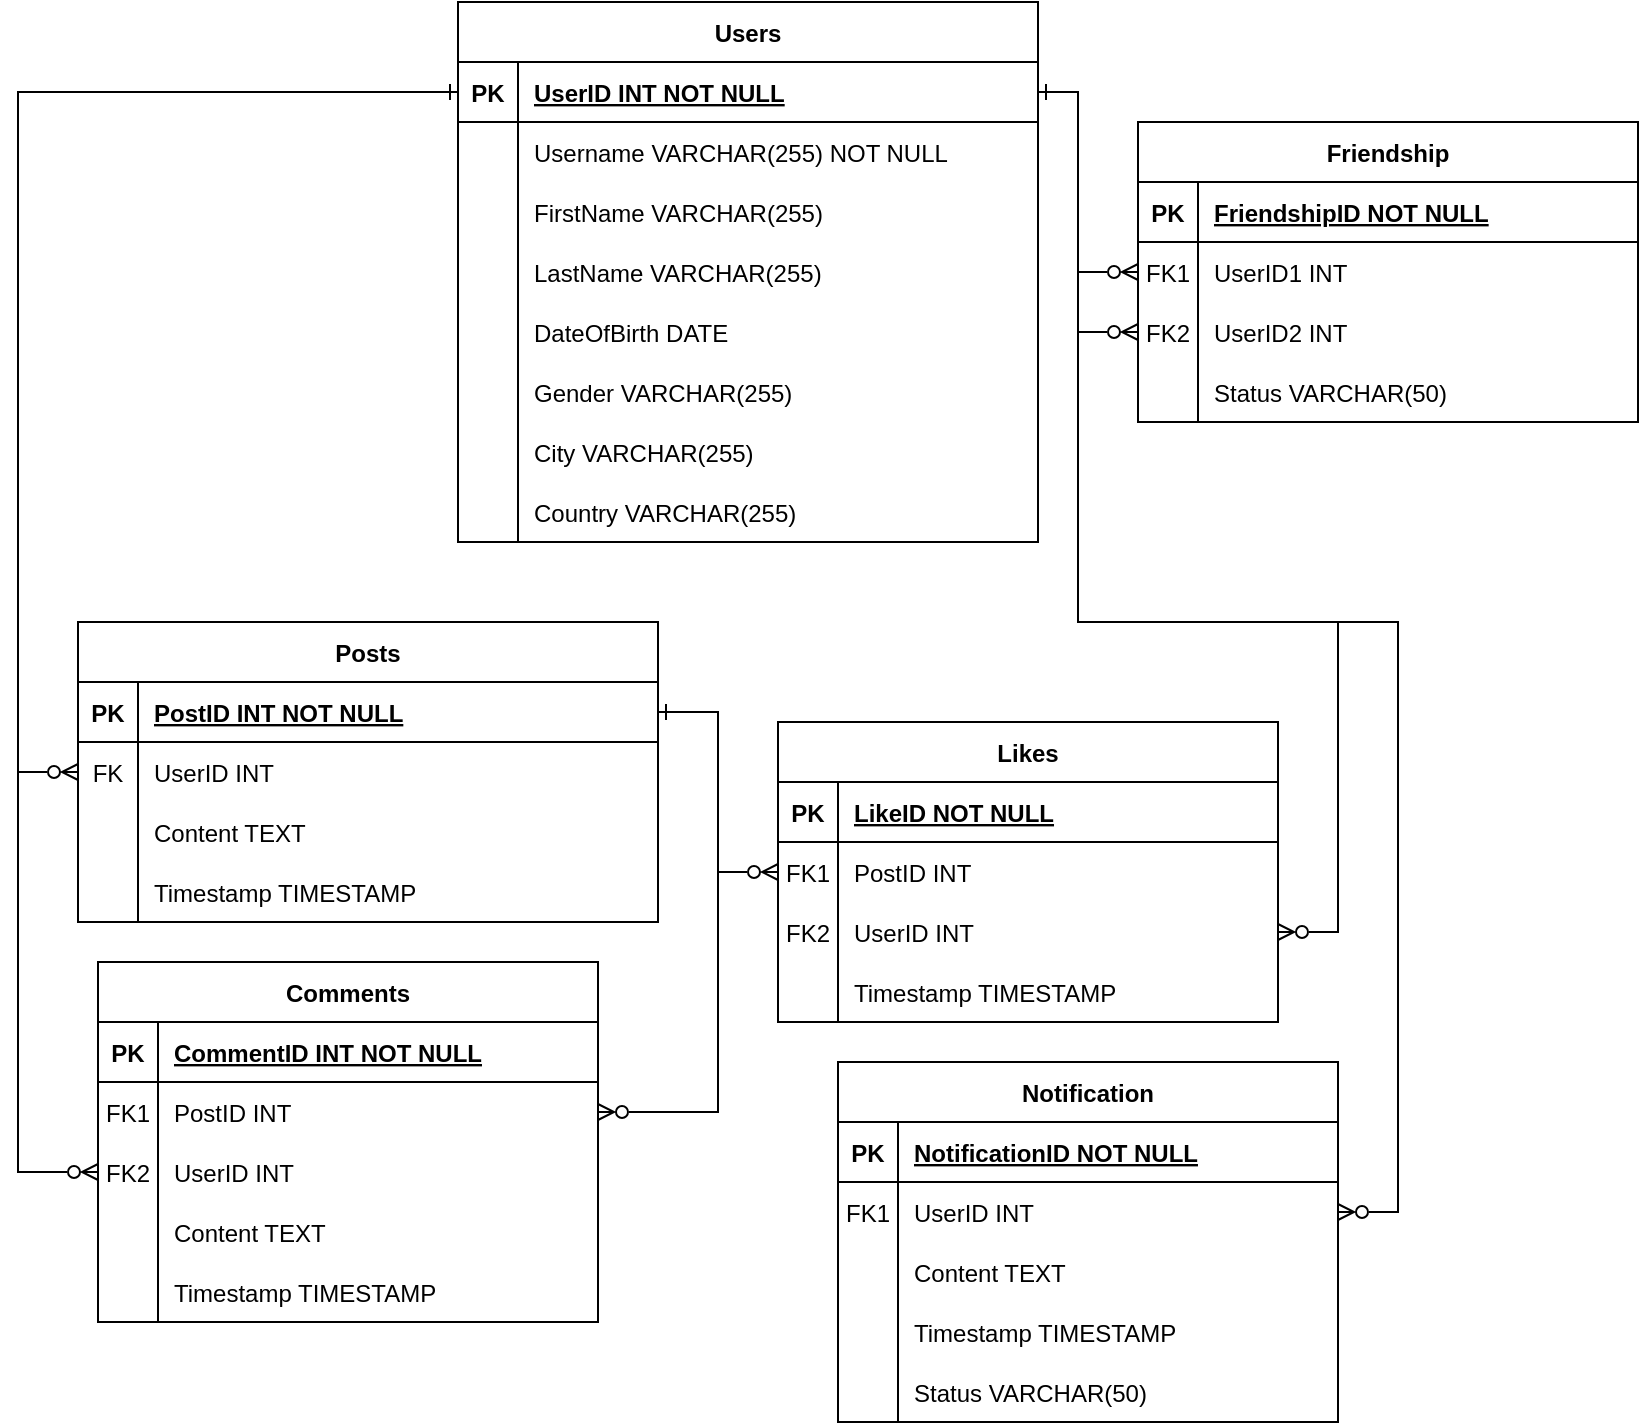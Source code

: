 <mxfile version="24.0.2" type="device">
  <diagram id="R2lEEEUBdFMjLlhIrx00" name="Page-1">
    <mxGraphModel dx="880" dy="460" grid="1" gridSize="10" guides="1" tooltips="1" connect="1" arrows="1" fold="1" page="1" pageScale="1" pageWidth="850" pageHeight="1100" math="0" shadow="0" extFonts="Permanent Marker^https://fonts.googleapis.com/css?family=Permanent+Marker">
      <root>
        <mxCell id="0" />
        <mxCell id="1" parent="0" />
        <mxCell id="AIUCi7QM38zTN-SpFqwd-109" value="Users" style="shape=table;startSize=30;container=1;collapsible=1;childLayout=tableLayout;fixedRows=1;rowLines=0;fontStyle=1;align=center;resizeLast=1;" parent="1" vertex="1">
          <mxGeometry x="250" y="20" width="290" height="270" as="geometry" />
        </mxCell>
        <mxCell id="AIUCi7QM38zTN-SpFqwd-110" value="" style="shape=partialRectangle;collapsible=0;dropTarget=0;pointerEvents=0;fillColor=none;points=[[0,0.5],[1,0.5]];portConstraint=eastwest;top=0;left=0;right=0;bottom=1;" parent="AIUCi7QM38zTN-SpFqwd-109" vertex="1">
          <mxGeometry y="30" width="290" height="30" as="geometry" />
        </mxCell>
        <mxCell id="AIUCi7QM38zTN-SpFqwd-111" value="PK" style="shape=partialRectangle;overflow=hidden;connectable=0;fillColor=none;top=0;left=0;bottom=0;right=0;fontStyle=1;" parent="AIUCi7QM38zTN-SpFqwd-110" vertex="1">
          <mxGeometry width="30" height="30" as="geometry">
            <mxRectangle width="30" height="30" as="alternateBounds" />
          </mxGeometry>
        </mxCell>
        <mxCell id="AIUCi7QM38zTN-SpFqwd-112" value="UserID INT NOT NULL" style="shape=partialRectangle;overflow=hidden;connectable=0;fillColor=none;top=0;left=0;bottom=0;right=0;align=left;spacingLeft=6;fontStyle=5;" parent="AIUCi7QM38zTN-SpFqwd-110" vertex="1">
          <mxGeometry x="30" width="260" height="30" as="geometry">
            <mxRectangle width="260" height="30" as="alternateBounds" />
          </mxGeometry>
        </mxCell>
        <mxCell id="AIUCi7QM38zTN-SpFqwd-113" value="" style="shape=partialRectangle;collapsible=0;dropTarget=0;pointerEvents=0;fillColor=none;points=[[0,0.5],[1,0.5]];portConstraint=eastwest;top=0;left=0;right=0;bottom=0;" parent="AIUCi7QM38zTN-SpFqwd-109" vertex="1">
          <mxGeometry y="60" width="290" height="30" as="geometry" />
        </mxCell>
        <mxCell id="AIUCi7QM38zTN-SpFqwd-114" value="" style="shape=partialRectangle;overflow=hidden;connectable=0;fillColor=none;top=0;left=0;bottom=0;right=0;" parent="AIUCi7QM38zTN-SpFqwd-113" vertex="1">
          <mxGeometry width="30" height="30" as="geometry">
            <mxRectangle width="30" height="30" as="alternateBounds" />
          </mxGeometry>
        </mxCell>
        <mxCell id="AIUCi7QM38zTN-SpFqwd-115" value="Username VARCHAR(255) NOT NULL" style="shape=partialRectangle;overflow=hidden;connectable=0;fillColor=none;top=0;left=0;bottom=0;right=0;align=left;spacingLeft=6;" parent="AIUCi7QM38zTN-SpFqwd-113" vertex="1">
          <mxGeometry x="30" width="260" height="30" as="geometry">
            <mxRectangle width="260" height="30" as="alternateBounds" />
          </mxGeometry>
        </mxCell>
        <mxCell id="AIUCi7QM38zTN-SpFqwd-122" value="" style="shape=partialRectangle;collapsible=0;dropTarget=0;pointerEvents=0;fillColor=none;points=[[0,0.5],[1,0.5]];portConstraint=eastwest;top=0;left=0;right=0;bottom=0;" parent="AIUCi7QM38zTN-SpFqwd-109" vertex="1">
          <mxGeometry y="90" width="290" height="30" as="geometry" />
        </mxCell>
        <mxCell id="AIUCi7QM38zTN-SpFqwd-123" value="" style="shape=partialRectangle;overflow=hidden;connectable=0;fillColor=none;top=0;left=0;bottom=0;right=0;" parent="AIUCi7QM38zTN-SpFqwd-122" vertex="1">
          <mxGeometry width="30" height="30" as="geometry">
            <mxRectangle width="30" height="30" as="alternateBounds" />
          </mxGeometry>
        </mxCell>
        <mxCell id="AIUCi7QM38zTN-SpFqwd-124" value="FirstName VARCHAR(255)" style="shape=partialRectangle;overflow=hidden;connectable=0;fillColor=none;top=0;left=0;bottom=0;right=0;align=left;spacingLeft=6;" parent="AIUCi7QM38zTN-SpFqwd-122" vertex="1">
          <mxGeometry x="30" width="260" height="30" as="geometry">
            <mxRectangle width="260" height="30" as="alternateBounds" />
          </mxGeometry>
        </mxCell>
        <mxCell id="AIUCi7QM38zTN-SpFqwd-125" value="" style="shape=partialRectangle;collapsible=0;dropTarget=0;pointerEvents=0;fillColor=none;points=[[0,0.5],[1,0.5]];portConstraint=eastwest;top=0;left=0;right=0;bottom=0;" parent="AIUCi7QM38zTN-SpFqwd-109" vertex="1">
          <mxGeometry y="120" width="290" height="30" as="geometry" />
        </mxCell>
        <mxCell id="AIUCi7QM38zTN-SpFqwd-126" value="" style="shape=partialRectangle;overflow=hidden;connectable=0;fillColor=none;top=0;left=0;bottom=0;right=0;" parent="AIUCi7QM38zTN-SpFqwd-125" vertex="1">
          <mxGeometry width="30" height="30" as="geometry">
            <mxRectangle width="30" height="30" as="alternateBounds" />
          </mxGeometry>
        </mxCell>
        <mxCell id="AIUCi7QM38zTN-SpFqwd-127" value="LastName VARCHAR(255)" style="shape=partialRectangle;overflow=hidden;connectable=0;fillColor=none;top=0;left=0;bottom=0;right=0;align=left;spacingLeft=6;" parent="AIUCi7QM38zTN-SpFqwd-125" vertex="1">
          <mxGeometry x="30" width="260" height="30" as="geometry">
            <mxRectangle width="260" height="30" as="alternateBounds" />
          </mxGeometry>
        </mxCell>
        <mxCell id="AIUCi7QM38zTN-SpFqwd-128" value="" style="shape=partialRectangle;collapsible=0;dropTarget=0;pointerEvents=0;fillColor=none;points=[[0,0.5],[1,0.5]];portConstraint=eastwest;top=0;left=0;right=0;bottom=0;" parent="AIUCi7QM38zTN-SpFqwd-109" vertex="1">
          <mxGeometry y="150" width="290" height="30" as="geometry" />
        </mxCell>
        <mxCell id="AIUCi7QM38zTN-SpFqwd-129" value="" style="shape=partialRectangle;overflow=hidden;connectable=0;fillColor=none;top=0;left=0;bottom=0;right=0;" parent="AIUCi7QM38zTN-SpFqwd-128" vertex="1">
          <mxGeometry width="30" height="30" as="geometry">
            <mxRectangle width="30" height="30" as="alternateBounds" />
          </mxGeometry>
        </mxCell>
        <mxCell id="AIUCi7QM38zTN-SpFqwd-130" value="DateOfBirth DATE" style="shape=partialRectangle;overflow=hidden;connectable=0;fillColor=none;top=0;left=0;bottom=0;right=0;align=left;spacingLeft=6;" parent="AIUCi7QM38zTN-SpFqwd-128" vertex="1">
          <mxGeometry x="30" width="260" height="30" as="geometry">
            <mxRectangle width="260" height="30" as="alternateBounds" />
          </mxGeometry>
        </mxCell>
        <mxCell id="1N5joEDqT3R_JtT1d5IT-1" value="" style="shape=partialRectangle;collapsible=0;dropTarget=0;pointerEvents=0;fillColor=none;points=[[0,0.5],[1,0.5]];portConstraint=eastwest;top=0;left=0;right=0;bottom=0;" vertex="1" parent="AIUCi7QM38zTN-SpFqwd-109">
          <mxGeometry y="180" width="290" height="30" as="geometry" />
        </mxCell>
        <mxCell id="1N5joEDqT3R_JtT1d5IT-2" value="" style="shape=partialRectangle;overflow=hidden;connectable=0;fillColor=none;top=0;left=0;bottom=0;right=0;" vertex="1" parent="1N5joEDqT3R_JtT1d5IT-1">
          <mxGeometry width="30" height="30" as="geometry">
            <mxRectangle width="30" height="30" as="alternateBounds" />
          </mxGeometry>
        </mxCell>
        <mxCell id="1N5joEDqT3R_JtT1d5IT-3" value="Gender VARCHAR(255)" style="shape=partialRectangle;overflow=hidden;connectable=0;fillColor=none;top=0;left=0;bottom=0;right=0;align=left;spacingLeft=6;" vertex="1" parent="1N5joEDqT3R_JtT1d5IT-1">
          <mxGeometry x="30" width="260" height="30" as="geometry">
            <mxRectangle width="260" height="30" as="alternateBounds" />
          </mxGeometry>
        </mxCell>
        <mxCell id="1N5joEDqT3R_JtT1d5IT-4" value="" style="shape=partialRectangle;collapsible=0;dropTarget=0;pointerEvents=0;fillColor=none;points=[[0,0.5],[1,0.5]];portConstraint=eastwest;top=0;left=0;right=0;bottom=0;" vertex="1" parent="AIUCi7QM38zTN-SpFqwd-109">
          <mxGeometry y="210" width="290" height="30" as="geometry" />
        </mxCell>
        <mxCell id="1N5joEDqT3R_JtT1d5IT-5" value="" style="shape=partialRectangle;overflow=hidden;connectable=0;fillColor=none;top=0;left=0;bottom=0;right=0;" vertex="1" parent="1N5joEDqT3R_JtT1d5IT-4">
          <mxGeometry width="30" height="30" as="geometry">
            <mxRectangle width="30" height="30" as="alternateBounds" />
          </mxGeometry>
        </mxCell>
        <mxCell id="1N5joEDqT3R_JtT1d5IT-6" value="City VARCHAR(255)" style="shape=partialRectangle;overflow=hidden;connectable=0;fillColor=none;top=0;left=0;bottom=0;right=0;align=left;spacingLeft=6;" vertex="1" parent="1N5joEDqT3R_JtT1d5IT-4">
          <mxGeometry x="30" width="260" height="30" as="geometry">
            <mxRectangle width="260" height="30" as="alternateBounds" />
          </mxGeometry>
        </mxCell>
        <mxCell id="1N5joEDqT3R_JtT1d5IT-7" value="" style="shape=partialRectangle;collapsible=0;dropTarget=0;pointerEvents=0;fillColor=none;points=[[0,0.5],[1,0.5]];portConstraint=eastwest;top=0;left=0;right=0;bottom=0;" vertex="1" parent="AIUCi7QM38zTN-SpFqwd-109">
          <mxGeometry y="240" width="290" height="30" as="geometry" />
        </mxCell>
        <mxCell id="1N5joEDqT3R_JtT1d5IT-8" value="" style="shape=partialRectangle;overflow=hidden;connectable=0;fillColor=none;top=0;left=0;bottom=0;right=0;" vertex="1" parent="1N5joEDqT3R_JtT1d5IT-7">
          <mxGeometry width="30" height="30" as="geometry">
            <mxRectangle width="30" height="30" as="alternateBounds" />
          </mxGeometry>
        </mxCell>
        <mxCell id="1N5joEDqT3R_JtT1d5IT-9" value="Country VARCHAR(255)" style="shape=partialRectangle;overflow=hidden;connectable=0;fillColor=none;top=0;left=0;bottom=0;right=0;align=left;spacingLeft=6;" vertex="1" parent="1N5joEDqT3R_JtT1d5IT-7">
          <mxGeometry x="30" width="260" height="30" as="geometry">
            <mxRectangle width="260" height="30" as="alternateBounds" />
          </mxGeometry>
        </mxCell>
        <mxCell id="AIUCi7QM38zTN-SpFqwd-146" value="Comments" style="shape=table;startSize=30;container=1;collapsible=1;childLayout=tableLayout;fixedRows=1;rowLines=0;fontStyle=1;align=center;resizeLast=1;" parent="1" vertex="1">
          <mxGeometry x="70" y="500" width="250" height="180" as="geometry" />
        </mxCell>
        <mxCell id="AIUCi7QM38zTN-SpFqwd-147" value="" style="shape=partialRectangle;collapsible=0;dropTarget=0;pointerEvents=0;fillColor=none;points=[[0,0.5],[1,0.5]];portConstraint=eastwest;top=0;left=0;right=0;bottom=1;" parent="AIUCi7QM38zTN-SpFqwd-146" vertex="1">
          <mxGeometry y="30" width="250" height="30" as="geometry" />
        </mxCell>
        <mxCell id="AIUCi7QM38zTN-SpFqwd-148" value="PK" style="shape=partialRectangle;overflow=hidden;connectable=0;fillColor=none;top=0;left=0;bottom=0;right=0;fontStyle=1;" parent="AIUCi7QM38zTN-SpFqwd-147" vertex="1">
          <mxGeometry width="30" height="30" as="geometry">
            <mxRectangle width="30" height="30" as="alternateBounds" />
          </mxGeometry>
        </mxCell>
        <mxCell id="AIUCi7QM38zTN-SpFqwd-149" value="CommentID INT NOT NULL" style="shape=partialRectangle;overflow=hidden;connectable=0;fillColor=none;top=0;left=0;bottom=0;right=0;align=left;spacingLeft=6;fontStyle=5;" parent="AIUCi7QM38zTN-SpFqwd-147" vertex="1">
          <mxGeometry x="30" width="220" height="30" as="geometry">
            <mxRectangle width="220" height="30" as="alternateBounds" />
          </mxGeometry>
        </mxCell>
        <mxCell id="AIUCi7QM38zTN-SpFqwd-150" value="" style="shape=partialRectangle;collapsible=0;dropTarget=0;pointerEvents=0;fillColor=none;points=[[0,0.5],[1,0.5]];portConstraint=eastwest;top=0;left=0;right=0;bottom=0;" parent="AIUCi7QM38zTN-SpFqwd-146" vertex="1">
          <mxGeometry y="60" width="250" height="30" as="geometry" />
        </mxCell>
        <mxCell id="AIUCi7QM38zTN-SpFqwd-151" value="FK1" style="shape=partialRectangle;overflow=hidden;connectable=0;fillColor=none;top=0;left=0;bottom=0;right=0;" parent="AIUCi7QM38zTN-SpFqwd-150" vertex="1">
          <mxGeometry width="30" height="30" as="geometry">
            <mxRectangle width="30" height="30" as="alternateBounds" />
          </mxGeometry>
        </mxCell>
        <mxCell id="AIUCi7QM38zTN-SpFqwd-152" value="PostID INT" style="shape=partialRectangle;overflow=hidden;connectable=0;fillColor=none;top=0;left=0;bottom=0;right=0;align=left;spacingLeft=6;" parent="AIUCi7QM38zTN-SpFqwd-150" vertex="1">
          <mxGeometry x="30" width="220" height="30" as="geometry">
            <mxRectangle width="220" height="30" as="alternateBounds" />
          </mxGeometry>
        </mxCell>
        <mxCell id="AIUCi7QM38zTN-SpFqwd-153" value="" style="shape=partialRectangle;collapsible=0;dropTarget=0;pointerEvents=0;fillColor=none;points=[[0,0.5],[1,0.5]];portConstraint=eastwest;top=0;left=0;right=0;bottom=0;" parent="AIUCi7QM38zTN-SpFqwd-146" vertex="1">
          <mxGeometry y="90" width="250" height="30" as="geometry" />
        </mxCell>
        <mxCell id="AIUCi7QM38zTN-SpFqwd-154" value="FK2" style="shape=partialRectangle;overflow=hidden;connectable=0;fillColor=none;top=0;left=0;bottom=0;right=0;" parent="AIUCi7QM38zTN-SpFqwd-153" vertex="1">
          <mxGeometry width="30" height="30" as="geometry">
            <mxRectangle width="30" height="30" as="alternateBounds" />
          </mxGeometry>
        </mxCell>
        <mxCell id="AIUCi7QM38zTN-SpFqwd-155" value="UserID INT" style="shape=partialRectangle;overflow=hidden;connectable=0;fillColor=none;top=0;left=0;bottom=0;right=0;align=left;spacingLeft=6;" parent="AIUCi7QM38zTN-SpFqwd-153" vertex="1">
          <mxGeometry x="30" width="220" height="30" as="geometry">
            <mxRectangle width="220" height="30" as="alternateBounds" />
          </mxGeometry>
        </mxCell>
        <mxCell id="AIUCi7QM38zTN-SpFqwd-156" value="" style="shape=partialRectangle;collapsible=0;dropTarget=0;pointerEvents=0;fillColor=none;points=[[0,0.5],[1,0.5]];portConstraint=eastwest;top=0;left=0;right=0;bottom=0;" parent="AIUCi7QM38zTN-SpFqwd-146" vertex="1">
          <mxGeometry y="120" width="250" height="30" as="geometry" />
        </mxCell>
        <mxCell id="AIUCi7QM38zTN-SpFqwd-157" value="" style="shape=partialRectangle;overflow=hidden;connectable=0;fillColor=none;top=0;left=0;bottom=0;right=0;" parent="AIUCi7QM38zTN-SpFqwd-156" vertex="1">
          <mxGeometry width="30" height="30" as="geometry">
            <mxRectangle width="30" height="30" as="alternateBounds" />
          </mxGeometry>
        </mxCell>
        <mxCell id="AIUCi7QM38zTN-SpFqwd-158" value="Content TEXT" style="shape=partialRectangle;overflow=hidden;connectable=0;fillColor=none;top=0;left=0;bottom=0;right=0;align=left;spacingLeft=6;" parent="AIUCi7QM38zTN-SpFqwd-156" vertex="1">
          <mxGeometry x="30" width="220" height="30" as="geometry">
            <mxRectangle width="220" height="30" as="alternateBounds" />
          </mxGeometry>
        </mxCell>
        <mxCell id="AIUCi7QM38zTN-SpFqwd-159" value="" style="shape=partialRectangle;collapsible=0;dropTarget=0;pointerEvents=0;fillColor=none;points=[[0,0.5],[1,0.5]];portConstraint=eastwest;top=0;left=0;right=0;bottom=0;" parent="AIUCi7QM38zTN-SpFqwd-146" vertex="1">
          <mxGeometry y="150" width="250" height="30" as="geometry" />
        </mxCell>
        <mxCell id="AIUCi7QM38zTN-SpFqwd-160" value="" style="shape=partialRectangle;overflow=hidden;connectable=0;fillColor=none;top=0;left=0;bottom=0;right=0;" parent="AIUCi7QM38zTN-SpFqwd-159" vertex="1">
          <mxGeometry width="30" height="30" as="geometry">
            <mxRectangle width="30" height="30" as="alternateBounds" />
          </mxGeometry>
        </mxCell>
        <mxCell id="AIUCi7QM38zTN-SpFqwd-161" value="Timestamp TIMESTAMP" style="shape=partialRectangle;overflow=hidden;connectable=0;fillColor=none;top=0;left=0;bottom=0;right=0;align=left;spacingLeft=6;" parent="AIUCi7QM38zTN-SpFqwd-159" vertex="1">
          <mxGeometry x="30" width="220" height="30" as="geometry">
            <mxRectangle width="220" height="30" as="alternateBounds" />
          </mxGeometry>
        </mxCell>
        <mxCell id="AIUCi7QM38zTN-SpFqwd-162" value="Friendship " style="shape=table;startSize=30;container=1;collapsible=1;childLayout=tableLayout;fixedRows=1;rowLines=0;fontStyle=1;align=center;resizeLast=1;" parent="1" vertex="1">
          <mxGeometry x="590" y="80" width="250" height="150" as="geometry" />
        </mxCell>
        <mxCell id="AIUCi7QM38zTN-SpFqwd-163" value="" style="shape=partialRectangle;collapsible=0;dropTarget=0;pointerEvents=0;fillColor=none;points=[[0,0.5],[1,0.5]];portConstraint=eastwest;top=0;left=0;right=0;bottom=1;" parent="AIUCi7QM38zTN-SpFqwd-162" vertex="1">
          <mxGeometry y="30" width="250" height="30" as="geometry" />
        </mxCell>
        <mxCell id="AIUCi7QM38zTN-SpFqwd-164" value="PK" style="shape=partialRectangle;overflow=hidden;connectable=0;fillColor=none;top=0;left=0;bottom=0;right=0;fontStyle=1;" parent="AIUCi7QM38zTN-SpFqwd-163" vertex="1">
          <mxGeometry width="30" height="30" as="geometry">
            <mxRectangle width="30" height="30" as="alternateBounds" />
          </mxGeometry>
        </mxCell>
        <mxCell id="AIUCi7QM38zTN-SpFqwd-165" value="FriendshipID NOT NULL" style="shape=partialRectangle;overflow=hidden;connectable=0;fillColor=none;top=0;left=0;bottom=0;right=0;align=left;spacingLeft=6;fontStyle=5;" parent="AIUCi7QM38zTN-SpFqwd-163" vertex="1">
          <mxGeometry x="30" width="220" height="30" as="geometry">
            <mxRectangle width="220" height="30" as="alternateBounds" />
          </mxGeometry>
        </mxCell>
        <mxCell id="AIUCi7QM38zTN-SpFqwd-166" value="" style="shape=partialRectangle;collapsible=0;dropTarget=0;pointerEvents=0;fillColor=none;points=[[0,0.5],[1,0.5]];portConstraint=eastwest;top=0;left=0;right=0;bottom=0;" parent="AIUCi7QM38zTN-SpFqwd-162" vertex="1">
          <mxGeometry y="60" width="250" height="30" as="geometry" />
        </mxCell>
        <mxCell id="AIUCi7QM38zTN-SpFqwd-167" value="FK1" style="shape=partialRectangle;overflow=hidden;connectable=0;fillColor=none;top=0;left=0;bottom=0;right=0;" parent="AIUCi7QM38zTN-SpFqwd-166" vertex="1">
          <mxGeometry width="30" height="30" as="geometry">
            <mxRectangle width="30" height="30" as="alternateBounds" />
          </mxGeometry>
        </mxCell>
        <mxCell id="AIUCi7QM38zTN-SpFqwd-168" value="UserID1 INT" style="shape=partialRectangle;overflow=hidden;connectable=0;fillColor=none;top=0;left=0;bottom=0;right=0;align=left;spacingLeft=6;" parent="AIUCi7QM38zTN-SpFqwd-166" vertex="1">
          <mxGeometry x="30" width="220" height="30" as="geometry">
            <mxRectangle width="220" height="30" as="alternateBounds" />
          </mxGeometry>
        </mxCell>
        <mxCell id="AIUCi7QM38zTN-SpFqwd-169" value="" style="shape=partialRectangle;collapsible=0;dropTarget=0;pointerEvents=0;fillColor=none;points=[[0,0.5],[1,0.5]];portConstraint=eastwest;top=0;left=0;right=0;bottom=0;" parent="AIUCi7QM38zTN-SpFqwd-162" vertex="1">
          <mxGeometry y="90" width="250" height="30" as="geometry" />
        </mxCell>
        <mxCell id="AIUCi7QM38zTN-SpFqwd-170" value="FK2" style="shape=partialRectangle;overflow=hidden;connectable=0;fillColor=none;top=0;left=0;bottom=0;right=0;" parent="AIUCi7QM38zTN-SpFqwd-169" vertex="1">
          <mxGeometry width="30" height="30" as="geometry">
            <mxRectangle width="30" height="30" as="alternateBounds" />
          </mxGeometry>
        </mxCell>
        <mxCell id="AIUCi7QM38zTN-SpFqwd-171" value="UserID2 INT" style="shape=partialRectangle;overflow=hidden;connectable=0;fillColor=none;top=0;left=0;bottom=0;right=0;align=left;spacingLeft=6;" parent="AIUCi7QM38zTN-SpFqwd-169" vertex="1">
          <mxGeometry x="30" width="220" height="30" as="geometry">
            <mxRectangle width="220" height="30" as="alternateBounds" />
          </mxGeometry>
        </mxCell>
        <mxCell id="AIUCi7QM38zTN-SpFqwd-172" value="" style="shape=partialRectangle;collapsible=0;dropTarget=0;pointerEvents=0;fillColor=none;points=[[0,0.5],[1,0.5]];portConstraint=eastwest;top=0;left=0;right=0;bottom=0;" parent="AIUCi7QM38zTN-SpFqwd-162" vertex="1">
          <mxGeometry y="120" width="250" height="30" as="geometry" />
        </mxCell>
        <mxCell id="AIUCi7QM38zTN-SpFqwd-173" value="" style="shape=partialRectangle;overflow=hidden;connectable=0;fillColor=none;top=0;left=0;bottom=0;right=0;" parent="AIUCi7QM38zTN-SpFqwd-172" vertex="1">
          <mxGeometry width="30" height="30" as="geometry">
            <mxRectangle width="30" height="30" as="alternateBounds" />
          </mxGeometry>
        </mxCell>
        <mxCell id="AIUCi7QM38zTN-SpFqwd-174" value="Status VARCHAR(50)" style="shape=partialRectangle;overflow=hidden;connectable=0;fillColor=none;top=0;left=0;bottom=0;right=0;align=left;spacingLeft=6;" parent="AIUCi7QM38zTN-SpFqwd-172" vertex="1">
          <mxGeometry x="30" width="220" height="30" as="geometry">
            <mxRectangle width="220" height="30" as="alternateBounds" />
          </mxGeometry>
        </mxCell>
        <mxCell id="AIUCi7QM38zTN-SpFqwd-175" value="Likes" style="shape=table;startSize=30;container=1;collapsible=1;childLayout=tableLayout;fixedRows=1;rowLines=0;fontStyle=1;align=center;resizeLast=1;" parent="1" vertex="1">
          <mxGeometry x="410" y="380" width="250" height="150" as="geometry" />
        </mxCell>
        <mxCell id="AIUCi7QM38zTN-SpFqwd-176" value="" style="shape=partialRectangle;collapsible=0;dropTarget=0;pointerEvents=0;fillColor=none;points=[[0,0.5],[1,0.5]];portConstraint=eastwest;top=0;left=0;right=0;bottom=1;" parent="AIUCi7QM38zTN-SpFqwd-175" vertex="1">
          <mxGeometry y="30" width="250" height="30" as="geometry" />
        </mxCell>
        <mxCell id="AIUCi7QM38zTN-SpFqwd-177" value="PK" style="shape=partialRectangle;overflow=hidden;connectable=0;fillColor=none;top=0;left=0;bottom=0;right=0;fontStyle=1;" parent="AIUCi7QM38zTN-SpFqwd-176" vertex="1">
          <mxGeometry width="30" height="30" as="geometry">
            <mxRectangle width="30" height="30" as="alternateBounds" />
          </mxGeometry>
        </mxCell>
        <mxCell id="AIUCi7QM38zTN-SpFqwd-178" value="LikeID NOT NULL" style="shape=partialRectangle;overflow=hidden;connectable=0;fillColor=none;top=0;left=0;bottom=0;right=0;align=left;spacingLeft=6;fontStyle=5;" parent="AIUCi7QM38zTN-SpFqwd-176" vertex="1">
          <mxGeometry x="30" width="220" height="30" as="geometry">
            <mxRectangle width="220" height="30" as="alternateBounds" />
          </mxGeometry>
        </mxCell>
        <mxCell id="AIUCi7QM38zTN-SpFqwd-179" value="" style="shape=partialRectangle;collapsible=0;dropTarget=0;pointerEvents=0;fillColor=none;points=[[0,0.5],[1,0.5]];portConstraint=eastwest;top=0;left=0;right=0;bottom=0;" parent="AIUCi7QM38zTN-SpFqwd-175" vertex="1">
          <mxGeometry y="60" width="250" height="30" as="geometry" />
        </mxCell>
        <mxCell id="AIUCi7QM38zTN-SpFqwd-180" value="FK1" style="shape=partialRectangle;overflow=hidden;connectable=0;fillColor=none;top=0;left=0;bottom=0;right=0;" parent="AIUCi7QM38zTN-SpFqwd-179" vertex="1">
          <mxGeometry width="30" height="30" as="geometry">
            <mxRectangle width="30" height="30" as="alternateBounds" />
          </mxGeometry>
        </mxCell>
        <mxCell id="AIUCi7QM38zTN-SpFqwd-181" value="PostID INT" style="shape=partialRectangle;overflow=hidden;connectable=0;fillColor=none;top=0;left=0;bottom=0;right=0;align=left;spacingLeft=6;" parent="AIUCi7QM38zTN-SpFqwd-179" vertex="1">
          <mxGeometry x="30" width="220" height="30" as="geometry">
            <mxRectangle width="220" height="30" as="alternateBounds" />
          </mxGeometry>
        </mxCell>
        <mxCell id="AIUCi7QM38zTN-SpFqwd-182" value="" style="shape=partialRectangle;collapsible=0;dropTarget=0;pointerEvents=0;fillColor=none;points=[[0,0.5],[1,0.5]];portConstraint=eastwest;top=0;left=0;right=0;bottom=0;" parent="AIUCi7QM38zTN-SpFqwd-175" vertex="1">
          <mxGeometry y="90" width="250" height="30" as="geometry" />
        </mxCell>
        <mxCell id="AIUCi7QM38zTN-SpFqwd-183" value="FK2" style="shape=partialRectangle;overflow=hidden;connectable=0;fillColor=none;top=0;left=0;bottom=0;right=0;" parent="AIUCi7QM38zTN-SpFqwd-182" vertex="1">
          <mxGeometry width="30" height="30" as="geometry">
            <mxRectangle width="30" height="30" as="alternateBounds" />
          </mxGeometry>
        </mxCell>
        <mxCell id="AIUCi7QM38zTN-SpFqwd-184" value="UserID INT" style="shape=partialRectangle;overflow=hidden;connectable=0;fillColor=none;top=0;left=0;bottom=0;right=0;align=left;spacingLeft=6;" parent="AIUCi7QM38zTN-SpFqwd-182" vertex="1">
          <mxGeometry x="30" width="220" height="30" as="geometry">
            <mxRectangle width="220" height="30" as="alternateBounds" />
          </mxGeometry>
        </mxCell>
        <mxCell id="AIUCi7QM38zTN-SpFqwd-185" value="" style="shape=partialRectangle;collapsible=0;dropTarget=0;pointerEvents=0;fillColor=none;points=[[0,0.5],[1,0.5]];portConstraint=eastwest;top=0;left=0;right=0;bottom=0;" parent="AIUCi7QM38zTN-SpFqwd-175" vertex="1">
          <mxGeometry y="120" width="250" height="30" as="geometry" />
        </mxCell>
        <mxCell id="AIUCi7QM38zTN-SpFqwd-186" value="" style="shape=partialRectangle;overflow=hidden;connectable=0;fillColor=none;top=0;left=0;bottom=0;right=0;" parent="AIUCi7QM38zTN-SpFqwd-185" vertex="1">
          <mxGeometry width="30" height="30" as="geometry">
            <mxRectangle width="30" height="30" as="alternateBounds" />
          </mxGeometry>
        </mxCell>
        <mxCell id="AIUCi7QM38zTN-SpFqwd-187" value="Timestamp TIMESTAMP" style="shape=partialRectangle;overflow=hidden;connectable=0;fillColor=none;top=0;left=0;bottom=0;right=0;align=left;spacingLeft=6;" parent="AIUCi7QM38zTN-SpFqwd-185" vertex="1">
          <mxGeometry x="30" width="220" height="30" as="geometry">
            <mxRectangle width="220" height="30" as="alternateBounds" />
          </mxGeometry>
        </mxCell>
        <mxCell id="AIUCi7QM38zTN-SpFqwd-201" value="Notification" style="shape=table;startSize=30;container=1;collapsible=1;childLayout=tableLayout;fixedRows=1;rowLines=0;fontStyle=1;align=center;resizeLast=1;" parent="1" vertex="1">
          <mxGeometry x="440" y="550" width="250" height="180" as="geometry" />
        </mxCell>
        <mxCell id="AIUCi7QM38zTN-SpFqwd-202" value="" style="shape=partialRectangle;collapsible=0;dropTarget=0;pointerEvents=0;fillColor=none;points=[[0,0.5],[1,0.5]];portConstraint=eastwest;top=0;left=0;right=0;bottom=1;" parent="AIUCi7QM38zTN-SpFqwd-201" vertex="1">
          <mxGeometry y="30" width="250" height="30" as="geometry" />
        </mxCell>
        <mxCell id="AIUCi7QM38zTN-SpFqwd-203" value="PK" style="shape=partialRectangle;overflow=hidden;connectable=0;fillColor=none;top=0;left=0;bottom=0;right=0;fontStyle=1;" parent="AIUCi7QM38zTN-SpFqwd-202" vertex="1">
          <mxGeometry width="30" height="30" as="geometry">
            <mxRectangle width="30" height="30" as="alternateBounds" />
          </mxGeometry>
        </mxCell>
        <mxCell id="AIUCi7QM38zTN-SpFqwd-204" value="NotificationID NOT NULL" style="shape=partialRectangle;overflow=hidden;connectable=0;fillColor=none;top=0;left=0;bottom=0;right=0;align=left;spacingLeft=6;fontStyle=5;" parent="AIUCi7QM38zTN-SpFqwd-202" vertex="1">
          <mxGeometry x="30" width="220" height="30" as="geometry">
            <mxRectangle width="220" height="30" as="alternateBounds" />
          </mxGeometry>
        </mxCell>
        <mxCell id="AIUCi7QM38zTN-SpFqwd-205" value="" style="shape=partialRectangle;collapsible=0;dropTarget=0;pointerEvents=0;fillColor=none;points=[[0,0.5],[1,0.5]];portConstraint=eastwest;top=0;left=0;right=0;bottom=0;" parent="AIUCi7QM38zTN-SpFqwd-201" vertex="1">
          <mxGeometry y="60" width="250" height="30" as="geometry" />
        </mxCell>
        <mxCell id="AIUCi7QM38zTN-SpFqwd-206" value="FK1" style="shape=partialRectangle;overflow=hidden;connectable=0;fillColor=none;top=0;left=0;bottom=0;right=0;" parent="AIUCi7QM38zTN-SpFqwd-205" vertex="1">
          <mxGeometry width="30" height="30" as="geometry">
            <mxRectangle width="30" height="30" as="alternateBounds" />
          </mxGeometry>
        </mxCell>
        <mxCell id="AIUCi7QM38zTN-SpFqwd-207" value="UserID INT" style="shape=partialRectangle;overflow=hidden;connectable=0;fillColor=none;top=0;left=0;bottom=0;right=0;align=left;spacingLeft=6;" parent="AIUCi7QM38zTN-SpFqwd-205" vertex="1">
          <mxGeometry x="30" width="220" height="30" as="geometry">
            <mxRectangle width="220" height="30" as="alternateBounds" />
          </mxGeometry>
        </mxCell>
        <mxCell id="AIUCi7QM38zTN-SpFqwd-208" value="" style="shape=partialRectangle;collapsible=0;dropTarget=0;pointerEvents=0;fillColor=none;points=[[0,0.5],[1,0.5]];portConstraint=eastwest;top=0;left=0;right=0;bottom=0;" parent="AIUCi7QM38zTN-SpFqwd-201" vertex="1">
          <mxGeometry y="90" width="250" height="30" as="geometry" />
        </mxCell>
        <mxCell id="AIUCi7QM38zTN-SpFqwd-209" value="" style="shape=partialRectangle;overflow=hidden;connectable=0;fillColor=none;top=0;left=0;bottom=0;right=0;" parent="AIUCi7QM38zTN-SpFqwd-208" vertex="1">
          <mxGeometry width="30" height="30" as="geometry">
            <mxRectangle width="30" height="30" as="alternateBounds" />
          </mxGeometry>
        </mxCell>
        <mxCell id="AIUCi7QM38zTN-SpFqwd-210" value="Content TEXT" style="shape=partialRectangle;overflow=hidden;connectable=0;fillColor=none;top=0;left=0;bottom=0;right=0;align=left;spacingLeft=6;" parent="AIUCi7QM38zTN-SpFqwd-208" vertex="1">
          <mxGeometry x="30" width="220" height="30" as="geometry">
            <mxRectangle width="220" height="30" as="alternateBounds" />
          </mxGeometry>
        </mxCell>
        <mxCell id="AIUCi7QM38zTN-SpFqwd-211" value="" style="shape=partialRectangle;collapsible=0;dropTarget=0;pointerEvents=0;fillColor=none;points=[[0,0.5],[1,0.5]];portConstraint=eastwest;top=0;left=0;right=0;bottom=0;" parent="AIUCi7QM38zTN-SpFqwd-201" vertex="1">
          <mxGeometry y="120" width="250" height="30" as="geometry" />
        </mxCell>
        <mxCell id="AIUCi7QM38zTN-SpFqwd-212" value="" style="shape=partialRectangle;overflow=hidden;connectable=0;fillColor=none;top=0;left=0;bottom=0;right=0;" parent="AIUCi7QM38zTN-SpFqwd-211" vertex="1">
          <mxGeometry width="30" height="30" as="geometry">
            <mxRectangle width="30" height="30" as="alternateBounds" />
          </mxGeometry>
        </mxCell>
        <mxCell id="AIUCi7QM38zTN-SpFqwd-213" value="Timestamp TIMESTAMP" style="shape=partialRectangle;overflow=hidden;connectable=0;fillColor=none;top=0;left=0;bottom=0;right=0;align=left;spacingLeft=6;" parent="AIUCi7QM38zTN-SpFqwd-211" vertex="1">
          <mxGeometry x="30" width="220" height="30" as="geometry">
            <mxRectangle width="220" height="30" as="alternateBounds" />
          </mxGeometry>
        </mxCell>
        <mxCell id="AIUCi7QM38zTN-SpFqwd-214" value="" style="shape=partialRectangle;collapsible=0;dropTarget=0;pointerEvents=0;fillColor=none;points=[[0,0.5],[1,0.5]];portConstraint=eastwest;top=0;left=0;right=0;bottom=0;" parent="AIUCi7QM38zTN-SpFqwd-201" vertex="1">
          <mxGeometry y="150" width="250" height="30" as="geometry" />
        </mxCell>
        <mxCell id="AIUCi7QM38zTN-SpFqwd-215" value="" style="shape=partialRectangle;overflow=hidden;connectable=0;fillColor=none;top=0;left=0;bottom=0;right=0;" parent="AIUCi7QM38zTN-SpFqwd-214" vertex="1">
          <mxGeometry width="30" height="30" as="geometry">
            <mxRectangle width="30" height="30" as="alternateBounds" />
          </mxGeometry>
        </mxCell>
        <mxCell id="AIUCi7QM38zTN-SpFqwd-216" value="Status VARCHAR(50)" style="shape=partialRectangle;overflow=hidden;connectable=0;fillColor=none;top=0;left=0;bottom=0;right=0;align=left;spacingLeft=6;" parent="AIUCi7QM38zTN-SpFqwd-214" vertex="1">
          <mxGeometry x="30" width="220" height="30" as="geometry">
            <mxRectangle width="220" height="30" as="alternateBounds" />
          </mxGeometry>
        </mxCell>
        <mxCell id="AIUCi7QM38zTN-SpFqwd-217" value="Posts" style="shape=table;startSize=30;container=1;collapsible=1;childLayout=tableLayout;fixedRows=1;rowLines=0;fontStyle=1;align=center;resizeLast=1;" parent="1" vertex="1">
          <mxGeometry x="60" y="330" width="290" height="150" as="geometry" />
        </mxCell>
        <mxCell id="AIUCi7QM38zTN-SpFqwd-218" value="" style="shape=partialRectangle;collapsible=0;dropTarget=0;pointerEvents=0;fillColor=none;points=[[0,0.5],[1,0.5]];portConstraint=eastwest;top=0;left=0;right=0;bottom=1;" parent="AIUCi7QM38zTN-SpFqwd-217" vertex="1">
          <mxGeometry y="30" width="290" height="30" as="geometry" />
        </mxCell>
        <mxCell id="AIUCi7QM38zTN-SpFqwd-219" value="PK" style="shape=partialRectangle;overflow=hidden;connectable=0;fillColor=none;top=0;left=0;bottom=0;right=0;fontStyle=1;" parent="AIUCi7QM38zTN-SpFqwd-218" vertex="1">
          <mxGeometry width="30" height="30" as="geometry">
            <mxRectangle width="30" height="30" as="alternateBounds" />
          </mxGeometry>
        </mxCell>
        <mxCell id="AIUCi7QM38zTN-SpFqwd-220" value="PostID INT NOT NULL" style="shape=partialRectangle;overflow=hidden;connectable=0;fillColor=none;top=0;left=0;bottom=0;right=0;align=left;spacingLeft=6;fontStyle=5;" parent="AIUCi7QM38zTN-SpFqwd-218" vertex="1">
          <mxGeometry x="30" width="260" height="30" as="geometry">
            <mxRectangle width="260" height="30" as="alternateBounds" />
          </mxGeometry>
        </mxCell>
        <mxCell id="AIUCi7QM38zTN-SpFqwd-221" value="" style="shape=partialRectangle;collapsible=0;dropTarget=0;pointerEvents=0;fillColor=none;points=[[0,0.5],[1,0.5]];portConstraint=eastwest;top=0;left=0;right=0;bottom=0;" parent="AIUCi7QM38zTN-SpFqwd-217" vertex="1">
          <mxGeometry y="60" width="290" height="30" as="geometry" />
        </mxCell>
        <mxCell id="AIUCi7QM38zTN-SpFqwd-222" value="FK" style="shape=partialRectangle;overflow=hidden;connectable=0;fillColor=none;top=0;left=0;bottom=0;right=0;" parent="AIUCi7QM38zTN-SpFqwd-221" vertex="1">
          <mxGeometry width="30" height="30" as="geometry">
            <mxRectangle width="30" height="30" as="alternateBounds" />
          </mxGeometry>
        </mxCell>
        <mxCell id="AIUCi7QM38zTN-SpFqwd-223" value="UserID INT" style="shape=partialRectangle;overflow=hidden;connectable=0;fillColor=none;top=0;left=0;bottom=0;right=0;align=left;spacingLeft=6;" parent="AIUCi7QM38zTN-SpFqwd-221" vertex="1">
          <mxGeometry x="30" width="260" height="30" as="geometry">
            <mxRectangle width="260" height="30" as="alternateBounds" />
          </mxGeometry>
        </mxCell>
        <mxCell id="AIUCi7QM38zTN-SpFqwd-224" value="" style="shape=partialRectangle;collapsible=0;dropTarget=0;pointerEvents=0;fillColor=none;points=[[0,0.5],[1,0.5]];portConstraint=eastwest;top=0;left=0;right=0;bottom=0;" parent="AIUCi7QM38zTN-SpFqwd-217" vertex="1">
          <mxGeometry y="90" width="290" height="30" as="geometry" />
        </mxCell>
        <mxCell id="AIUCi7QM38zTN-SpFqwd-225" value="" style="shape=partialRectangle;overflow=hidden;connectable=0;fillColor=none;top=0;left=0;bottom=0;right=0;" parent="AIUCi7QM38zTN-SpFqwd-224" vertex="1">
          <mxGeometry width="30" height="30" as="geometry">
            <mxRectangle width="30" height="30" as="alternateBounds" />
          </mxGeometry>
        </mxCell>
        <mxCell id="AIUCi7QM38zTN-SpFqwd-226" value="Content TEXT" style="shape=partialRectangle;overflow=hidden;connectable=0;fillColor=none;top=0;left=0;bottom=0;right=0;align=left;spacingLeft=6;" parent="AIUCi7QM38zTN-SpFqwd-224" vertex="1">
          <mxGeometry x="30" width="260" height="30" as="geometry">
            <mxRectangle width="260" height="30" as="alternateBounds" />
          </mxGeometry>
        </mxCell>
        <mxCell id="AIUCi7QM38zTN-SpFqwd-227" value="" style="shape=partialRectangle;collapsible=0;dropTarget=0;pointerEvents=0;fillColor=none;points=[[0,0.5],[1,0.5]];portConstraint=eastwest;top=0;left=0;right=0;bottom=0;" parent="AIUCi7QM38zTN-SpFqwd-217" vertex="1">
          <mxGeometry y="120" width="290" height="30" as="geometry" />
        </mxCell>
        <mxCell id="AIUCi7QM38zTN-SpFqwd-228" value="" style="shape=partialRectangle;overflow=hidden;connectable=0;fillColor=none;top=0;left=0;bottom=0;right=0;" parent="AIUCi7QM38zTN-SpFqwd-227" vertex="1">
          <mxGeometry width="30" height="30" as="geometry">
            <mxRectangle width="30" height="30" as="alternateBounds" />
          </mxGeometry>
        </mxCell>
        <mxCell id="AIUCi7QM38zTN-SpFqwd-229" value="Timestamp TIMESTAMP" style="shape=partialRectangle;overflow=hidden;connectable=0;fillColor=none;top=0;left=0;bottom=0;right=0;align=left;spacingLeft=6;" parent="AIUCi7QM38zTN-SpFqwd-227" vertex="1">
          <mxGeometry x="30" width="260" height="30" as="geometry">
            <mxRectangle width="260" height="30" as="alternateBounds" />
          </mxGeometry>
        </mxCell>
        <mxCell id="AIUCi7QM38zTN-SpFqwd-230" style="edgeStyle=orthogonalEdgeStyle;rounded=0;orthogonalLoop=1;jettySize=auto;html=1;exitX=1;exitY=0.5;exitDx=0;exitDy=0;startArrow=ERone;startFill=0;endArrow=ERzeroToMany;endFill=0;" parent="1" source="AIUCi7QM38zTN-SpFqwd-110" target="AIUCi7QM38zTN-SpFqwd-166" edge="1">
          <mxGeometry relative="1" as="geometry">
            <Array as="points">
              <mxPoint x="560" y="65" />
              <mxPoint x="560" y="155" />
            </Array>
          </mxGeometry>
        </mxCell>
        <mxCell id="AIUCi7QM38zTN-SpFqwd-231" style="edgeStyle=orthogonalEdgeStyle;rounded=0;orthogonalLoop=1;jettySize=auto;html=1;exitX=1;exitY=0.5;exitDx=0;exitDy=0;entryX=1;entryY=0.5;entryDx=0;entryDy=0;startArrow=ERone;startFill=0;endArrow=ERzeroToMany;endFill=0;" parent="1" source="AIUCi7QM38zTN-SpFqwd-110" target="AIUCi7QM38zTN-SpFqwd-182" edge="1">
          <mxGeometry relative="1" as="geometry">
            <Array as="points">
              <mxPoint x="560" y="65" />
              <mxPoint x="560" y="330" />
              <mxPoint x="690" y="330" />
              <mxPoint x="690" y="485" />
            </Array>
          </mxGeometry>
        </mxCell>
        <mxCell id="AIUCi7QM38zTN-SpFqwd-232" style="edgeStyle=orthogonalEdgeStyle;rounded=0;orthogonalLoop=1;jettySize=auto;html=1;exitX=1;exitY=0.5;exitDx=0;exitDy=0;entryX=1;entryY=0.5;entryDx=0;entryDy=0;startArrow=ERone;startFill=0;endArrow=ERzeroToMany;endFill=0;" parent="1" source="AIUCi7QM38zTN-SpFqwd-110" target="AIUCi7QM38zTN-SpFqwd-205" edge="1">
          <mxGeometry relative="1" as="geometry">
            <Array as="points">
              <mxPoint x="560" y="65" />
              <mxPoint x="560" y="330" />
              <mxPoint x="720" y="330" />
              <mxPoint x="720" y="625" />
            </Array>
          </mxGeometry>
        </mxCell>
        <mxCell id="AIUCi7QM38zTN-SpFqwd-233" style="edgeStyle=orthogonalEdgeStyle;rounded=0;orthogonalLoop=1;jettySize=auto;html=1;exitX=0;exitY=0.5;exitDx=0;exitDy=0;entryX=0;entryY=0.5;entryDx=0;entryDy=0;startArrow=ERone;startFill=0;endArrow=ERzeroToMany;endFill=0;" parent="1" source="AIUCi7QM38zTN-SpFqwd-110" target="AIUCi7QM38zTN-SpFqwd-221" edge="1">
          <mxGeometry relative="1" as="geometry">
            <Array as="points">
              <mxPoint x="30" y="65" />
              <mxPoint x="30" y="405" />
            </Array>
          </mxGeometry>
        </mxCell>
        <mxCell id="AIUCi7QM38zTN-SpFqwd-234" style="edgeStyle=orthogonalEdgeStyle;rounded=0;orthogonalLoop=1;jettySize=auto;html=1;exitX=1;exitY=0.5;exitDx=0;exitDy=0;startArrow=ERone;startFill=0;endArrow=ERzeroToMany;endFill=0;" parent="1" source="AIUCi7QM38zTN-SpFqwd-218" target="AIUCi7QM38zTN-SpFqwd-179" edge="1">
          <mxGeometry relative="1" as="geometry">
            <Array as="points">
              <mxPoint x="380" y="375" />
              <mxPoint x="380" y="455" />
            </Array>
          </mxGeometry>
        </mxCell>
        <mxCell id="AIUCi7QM38zTN-SpFqwd-235" style="edgeStyle=orthogonalEdgeStyle;rounded=0;orthogonalLoop=1;jettySize=auto;html=1;exitX=1;exitY=0.5;exitDx=0;exitDy=0;entryX=0;entryY=0.5;entryDx=0;entryDy=0;startArrow=ERone;startFill=0;endArrow=ERzeroToMany;endFill=0;" parent="1" source="AIUCi7QM38zTN-SpFqwd-110" target="AIUCi7QM38zTN-SpFqwd-169" edge="1">
          <mxGeometry relative="1" as="geometry">
            <Array as="points">
              <mxPoint x="560" y="65" />
              <mxPoint x="560" y="185" />
            </Array>
          </mxGeometry>
        </mxCell>
        <mxCell id="AIUCi7QM38zTN-SpFqwd-236" style="edgeStyle=orthogonalEdgeStyle;rounded=0;orthogonalLoop=1;jettySize=auto;html=1;entryX=0;entryY=0.5;entryDx=0;entryDy=0;endArrow=ERzeroToMany;endFill=0;startArrow=ERone;startFill=0;" parent="1" source="AIUCi7QM38zTN-SpFqwd-110" target="AIUCi7QM38zTN-SpFqwd-153" edge="1">
          <mxGeometry relative="1" as="geometry">
            <Array as="points">
              <mxPoint x="30" y="65" />
              <mxPoint x="30" y="605" />
            </Array>
          </mxGeometry>
        </mxCell>
        <mxCell id="AIUCi7QM38zTN-SpFqwd-237" style="edgeStyle=orthogonalEdgeStyle;rounded=0;orthogonalLoop=1;jettySize=auto;html=1;exitX=1;exitY=0.5;exitDx=0;exitDy=0;entryX=1;entryY=0.5;entryDx=0;entryDy=0;startArrow=ERone;startFill=0;endArrow=ERzeroToMany;endFill=0;" parent="1" source="AIUCi7QM38zTN-SpFqwd-218" target="AIUCi7QM38zTN-SpFqwd-150" edge="1">
          <mxGeometry relative="1" as="geometry">
            <Array as="points">
              <mxPoint x="380" y="375" />
              <mxPoint x="380" y="575" />
            </Array>
          </mxGeometry>
        </mxCell>
      </root>
    </mxGraphModel>
  </diagram>
</mxfile>
